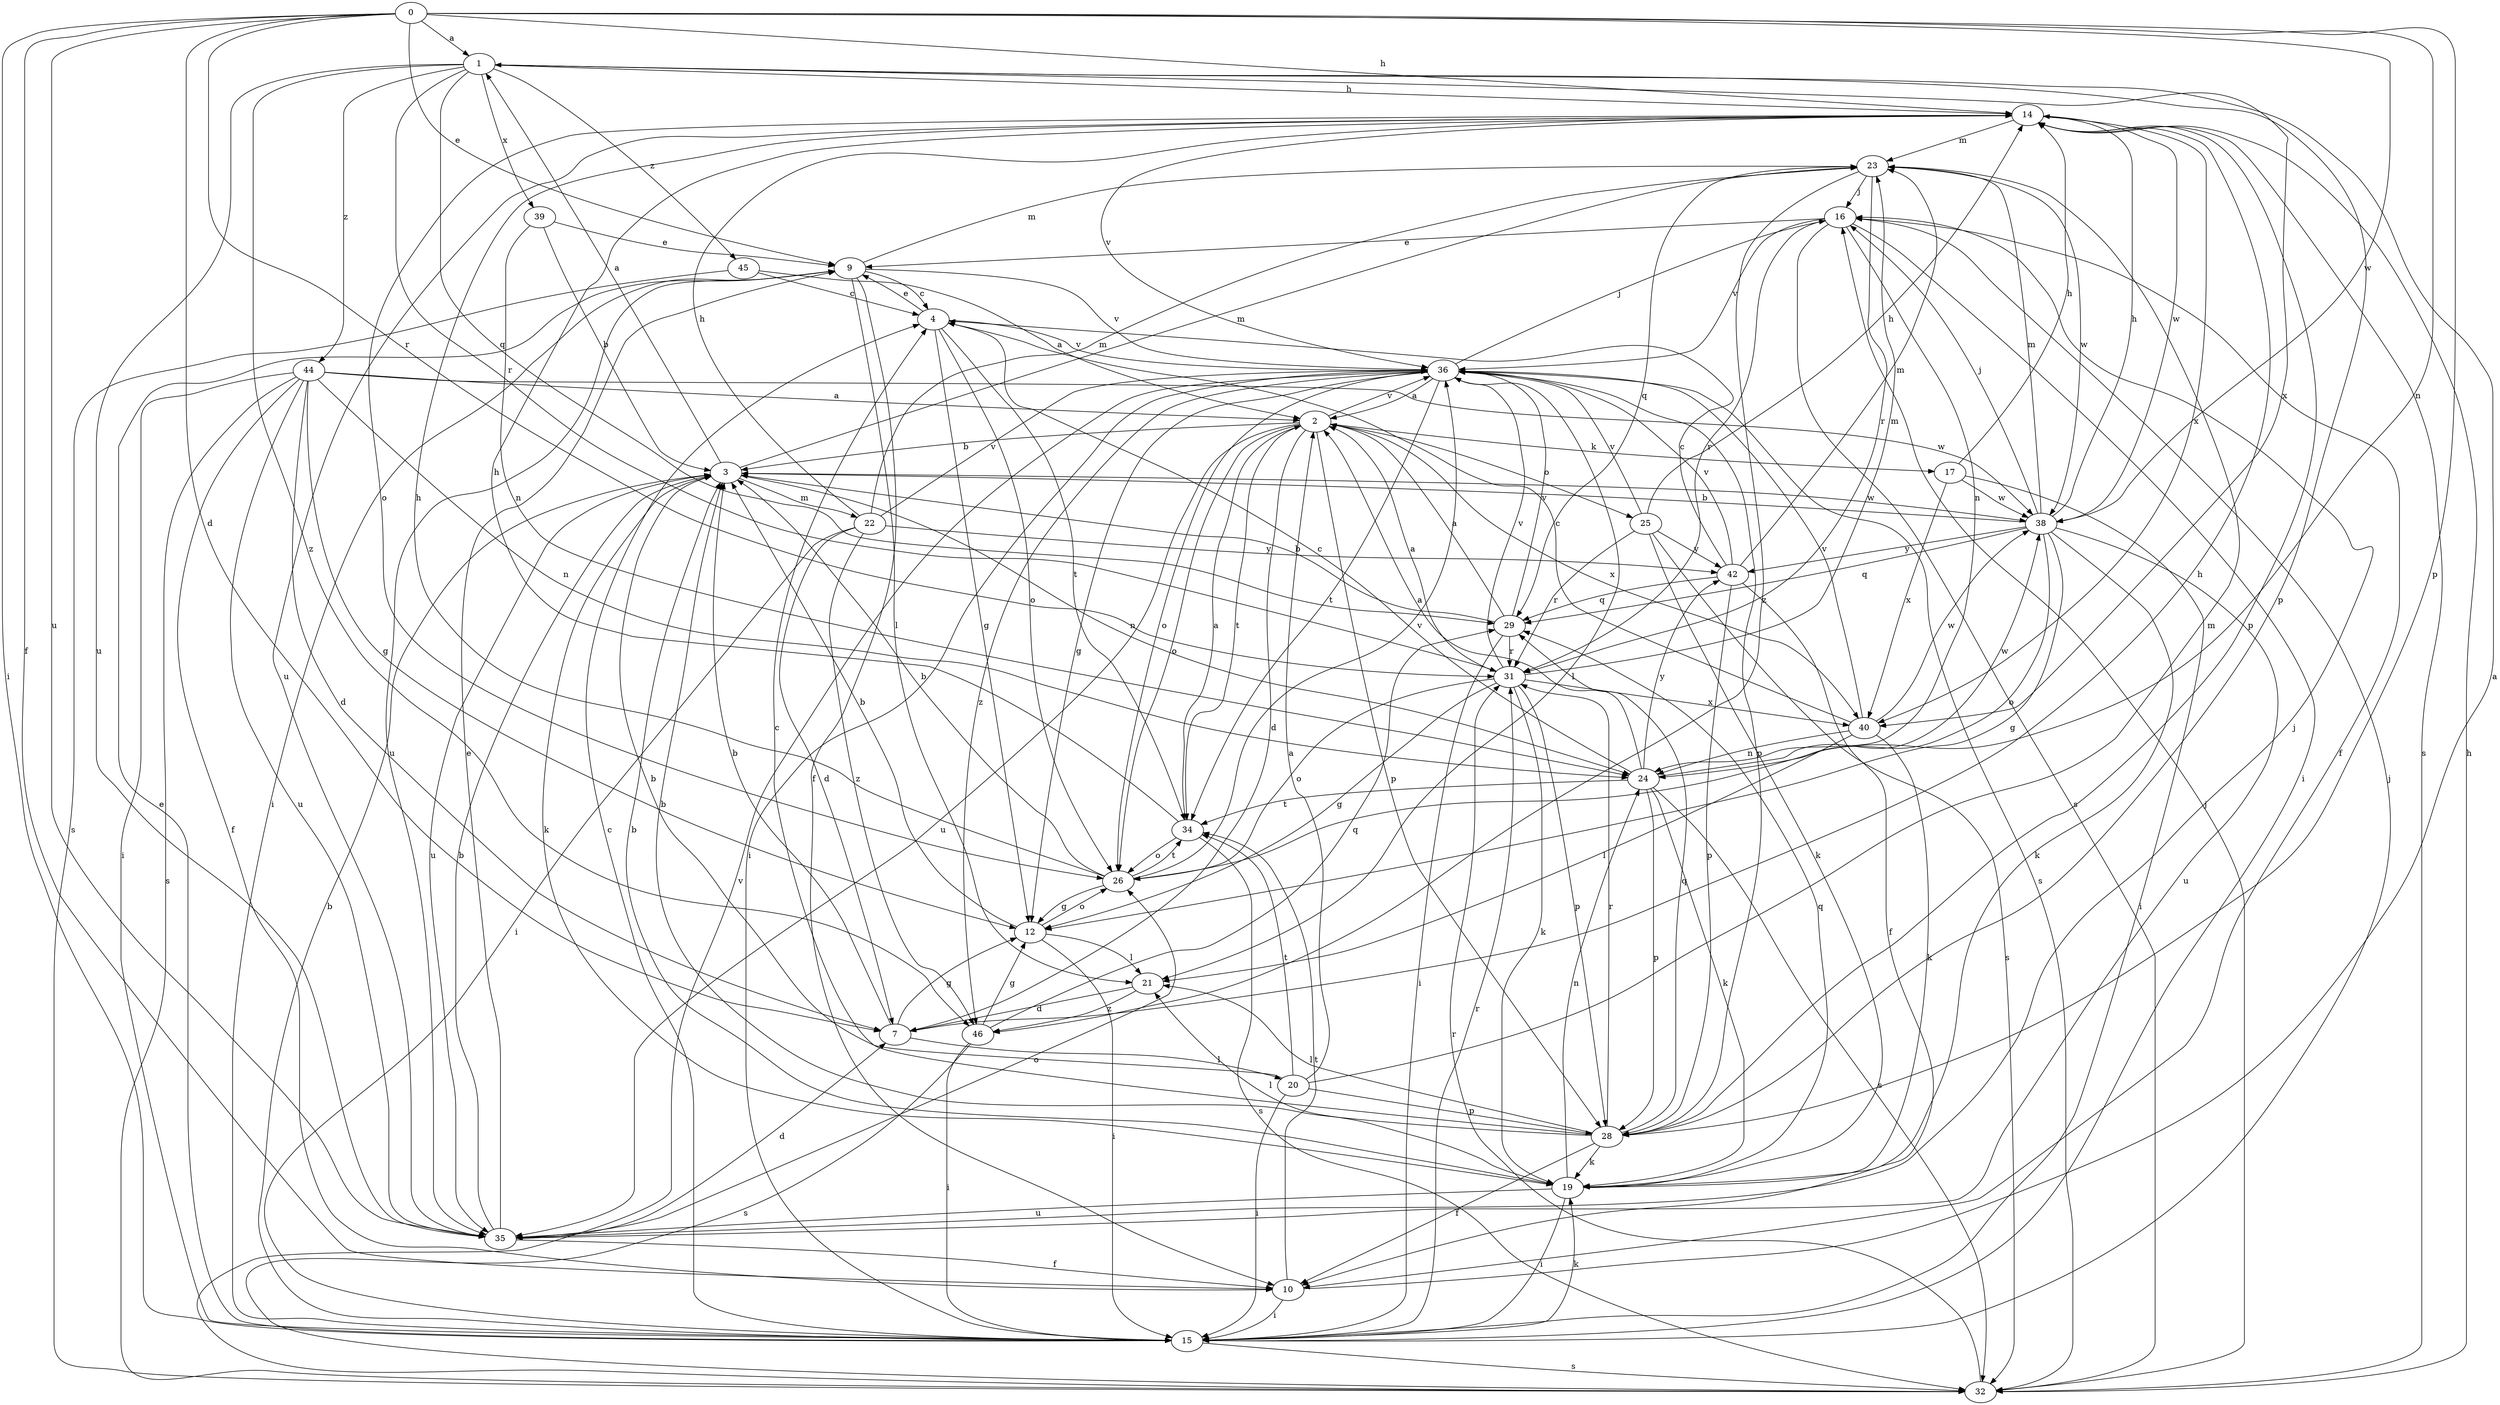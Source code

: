 strict digraph  {
0;
1;
2;
3;
4;
7;
9;
10;
12;
14;
15;
16;
17;
19;
20;
21;
22;
23;
24;
25;
26;
28;
29;
31;
32;
34;
35;
36;
38;
39;
40;
42;
44;
45;
46;
0 -> 1  [label=a];
0 -> 7  [label=d];
0 -> 9  [label=e];
0 -> 10  [label=f];
0 -> 14  [label=h];
0 -> 15  [label=i];
0 -> 24  [label=n];
0 -> 28  [label=p];
0 -> 31  [label=r];
0 -> 35  [label=u];
0 -> 38  [label=w];
1 -> 14  [label=h];
1 -> 28  [label=p];
1 -> 29  [label=q];
1 -> 31  [label=r];
1 -> 35  [label=u];
1 -> 39  [label=x];
1 -> 40  [label=x];
1 -> 44  [label=z];
1 -> 45  [label=z];
1 -> 46  [label=z];
2 -> 3  [label=b];
2 -> 7  [label=d];
2 -> 17  [label=k];
2 -> 25  [label=o];
2 -> 26  [label=o];
2 -> 28  [label=p];
2 -> 34  [label=t];
2 -> 35  [label=u];
2 -> 36  [label=v];
2 -> 40  [label=x];
3 -> 1  [label=a];
3 -> 19  [label=k];
3 -> 22  [label=m];
3 -> 23  [label=m];
3 -> 24  [label=n];
3 -> 35  [label=u];
3 -> 38  [label=w];
4 -> 9  [label=e];
4 -> 12  [label=g];
4 -> 26  [label=o];
4 -> 34  [label=t];
4 -> 36  [label=v];
7 -> 3  [label=b];
7 -> 12  [label=g];
7 -> 14  [label=h];
7 -> 20  [label=l];
9 -> 4  [label=c];
9 -> 10  [label=f];
9 -> 15  [label=i];
9 -> 21  [label=l];
9 -> 23  [label=m];
9 -> 35  [label=u];
9 -> 36  [label=v];
10 -> 1  [label=a];
10 -> 15  [label=i];
10 -> 34  [label=t];
12 -> 3  [label=b];
12 -> 15  [label=i];
12 -> 21  [label=l];
12 -> 26  [label=o];
14 -> 23  [label=m];
14 -> 26  [label=o];
14 -> 28  [label=p];
14 -> 32  [label=s];
14 -> 35  [label=u];
14 -> 36  [label=v];
14 -> 38  [label=w];
14 -> 40  [label=x];
15 -> 3  [label=b];
15 -> 4  [label=c];
15 -> 9  [label=e];
15 -> 16  [label=j];
15 -> 19  [label=k];
15 -> 31  [label=r];
15 -> 32  [label=s];
16 -> 9  [label=e];
16 -> 10  [label=f];
16 -> 15  [label=i];
16 -> 24  [label=n];
16 -> 31  [label=r];
16 -> 32  [label=s];
16 -> 36  [label=v];
17 -> 14  [label=h];
17 -> 15  [label=i];
17 -> 38  [label=w];
17 -> 40  [label=x];
19 -> 3  [label=b];
19 -> 15  [label=i];
19 -> 21  [label=l];
19 -> 24  [label=n];
19 -> 29  [label=q];
19 -> 35  [label=u];
20 -> 2  [label=a];
20 -> 3  [label=b];
20 -> 15  [label=i];
20 -> 23  [label=m];
20 -> 28  [label=p];
20 -> 34  [label=t];
21 -> 7  [label=d];
21 -> 46  [label=z];
22 -> 7  [label=d];
22 -> 14  [label=h];
22 -> 15  [label=i];
22 -> 23  [label=m];
22 -> 36  [label=v];
22 -> 42  [label=y];
22 -> 46  [label=z];
23 -> 16  [label=j];
23 -> 29  [label=q];
23 -> 31  [label=r];
23 -> 38  [label=w];
23 -> 46  [label=z];
24 -> 2  [label=a];
24 -> 4  [label=c];
24 -> 19  [label=k];
24 -> 28  [label=p];
24 -> 32  [label=s];
24 -> 34  [label=t];
24 -> 38  [label=w];
24 -> 42  [label=y];
25 -> 14  [label=h];
25 -> 19  [label=k];
25 -> 31  [label=r];
25 -> 32  [label=s];
25 -> 36  [label=v];
25 -> 42  [label=y];
26 -> 3  [label=b];
26 -> 12  [label=g];
26 -> 14  [label=h];
26 -> 34  [label=t];
26 -> 36  [label=v];
28 -> 3  [label=b];
28 -> 4  [label=c];
28 -> 10  [label=f];
28 -> 19  [label=k];
28 -> 21  [label=l];
28 -> 29  [label=q];
28 -> 31  [label=r];
29 -> 2  [label=a];
29 -> 3  [label=b];
29 -> 15  [label=i];
29 -> 31  [label=r];
29 -> 36  [label=v];
31 -> 2  [label=a];
31 -> 12  [label=g];
31 -> 19  [label=k];
31 -> 23  [label=m];
31 -> 26  [label=o];
31 -> 28  [label=p];
31 -> 36  [label=v];
31 -> 40  [label=x];
32 -> 14  [label=h];
32 -> 16  [label=j];
32 -> 31  [label=r];
32 -> 36  [label=v];
34 -> 2  [label=a];
34 -> 14  [label=h];
34 -> 26  [label=o];
34 -> 32  [label=s];
35 -> 3  [label=b];
35 -> 7  [label=d];
35 -> 9  [label=e];
35 -> 10  [label=f];
35 -> 16  [label=j];
35 -> 26  [label=o];
36 -> 2  [label=a];
36 -> 12  [label=g];
36 -> 15  [label=i];
36 -> 16  [label=j];
36 -> 21  [label=l];
36 -> 26  [label=o];
36 -> 28  [label=p];
36 -> 32  [label=s];
36 -> 34  [label=t];
36 -> 46  [label=z];
38 -> 3  [label=b];
38 -> 12  [label=g];
38 -> 14  [label=h];
38 -> 16  [label=j];
38 -> 19  [label=k];
38 -> 23  [label=m];
38 -> 26  [label=o];
38 -> 29  [label=q];
38 -> 35  [label=u];
38 -> 42  [label=y];
39 -> 3  [label=b];
39 -> 9  [label=e];
39 -> 24  [label=n];
40 -> 4  [label=c];
40 -> 19  [label=k];
40 -> 21  [label=l];
40 -> 24  [label=n];
40 -> 36  [label=v];
40 -> 38  [label=w];
42 -> 4  [label=c];
42 -> 10  [label=f];
42 -> 23  [label=m];
42 -> 28  [label=p];
42 -> 29  [label=q];
42 -> 36  [label=v];
44 -> 2  [label=a];
44 -> 7  [label=d];
44 -> 10  [label=f];
44 -> 12  [label=g];
44 -> 15  [label=i];
44 -> 24  [label=n];
44 -> 32  [label=s];
44 -> 35  [label=u];
44 -> 38  [label=w];
45 -> 2  [label=a];
45 -> 4  [label=c];
45 -> 32  [label=s];
46 -> 12  [label=g];
46 -> 15  [label=i];
46 -> 29  [label=q];
46 -> 32  [label=s];
}
